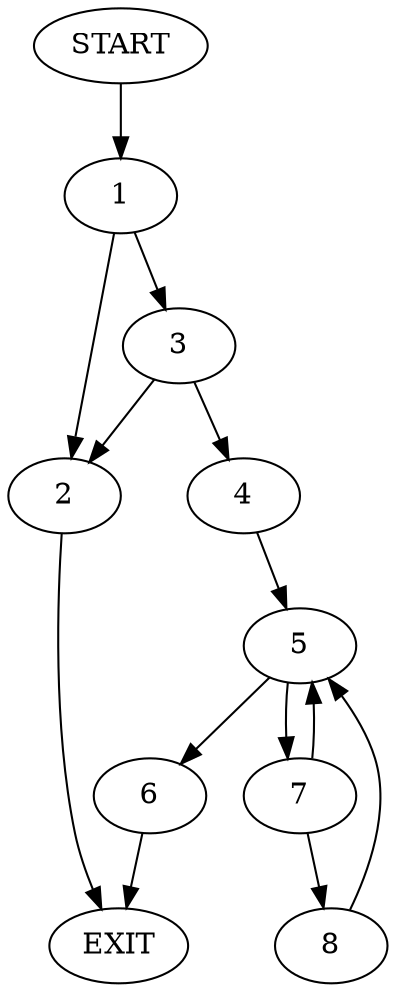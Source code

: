 digraph {
0 [label="START"]
9 [label="EXIT"]
0 -> 1
1 -> 2
1 -> 3
2 -> 9
3 -> 2
3 -> 4
4 -> 5
5 -> 6
5 -> 7
7 -> 5
7 -> 8
6 -> 9
8 -> 5
}
